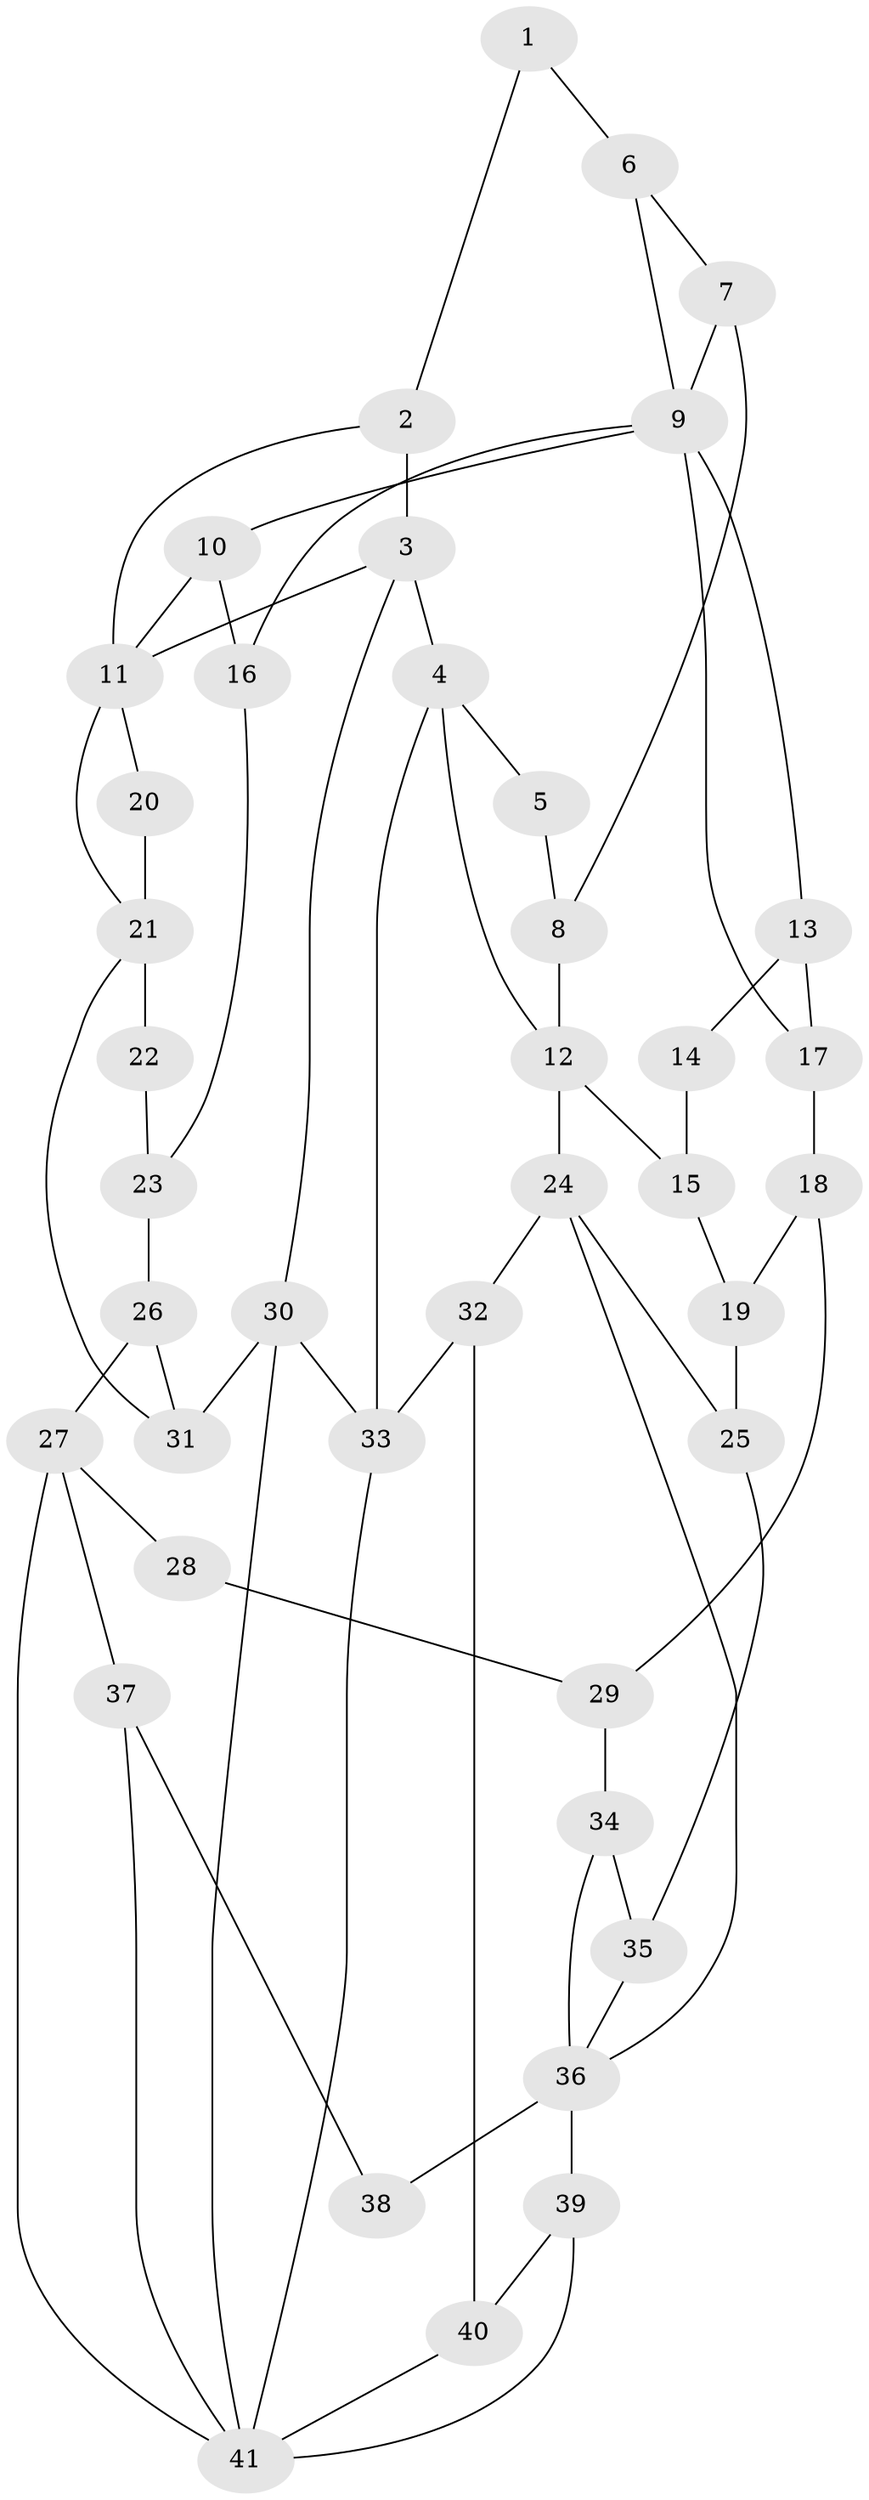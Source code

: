 // original degree distribution, {3: 0.029411764705882353, 5: 0.47058823529411764, 6: 0.23529411764705882, 4: 0.2647058823529412}
// Generated by graph-tools (version 1.1) at 2025/54/03/04/25 22:54:15]
// undirected, 41 vertices, 67 edges
graph export_dot {
  node [color=gray90,style=filled];
  1;
  2;
  3;
  4;
  5;
  6;
  7;
  8;
  9;
  10;
  11;
  12;
  13;
  14;
  15;
  16;
  17;
  18;
  19;
  20;
  21;
  22;
  23;
  24;
  25;
  26;
  27;
  28;
  29;
  30;
  31;
  32;
  33;
  34;
  35;
  36;
  37;
  38;
  39;
  40;
  41;
  1 -- 2 [weight=1.0];
  1 -- 6 [weight=1.0];
  2 -- 3 [weight=1.0];
  2 -- 11 [weight=1.0];
  3 -- 4 [weight=1.0];
  3 -- 11 [weight=1.0];
  3 -- 30 [weight=1.0];
  4 -- 5 [weight=1.0];
  4 -- 12 [weight=1.0];
  4 -- 33 [weight=1.0];
  5 -- 8 [weight=1.0];
  6 -- 7 [weight=1.0];
  6 -- 9 [weight=1.0];
  7 -- 8 [weight=1.0];
  7 -- 9 [weight=1.0];
  8 -- 12 [weight=1.0];
  9 -- 10 [weight=1.0];
  9 -- 13 [weight=1.0];
  9 -- 16 [weight=1.0];
  9 -- 17 [weight=1.0];
  10 -- 11 [weight=2.0];
  10 -- 16 [weight=1.0];
  11 -- 20 [weight=1.0];
  11 -- 21 [weight=1.0];
  12 -- 15 [weight=2.0];
  12 -- 24 [weight=2.0];
  13 -- 14 [weight=1.0];
  13 -- 17 [weight=1.0];
  14 -- 15 [weight=2.0];
  15 -- 19 [weight=1.0];
  16 -- 23 [weight=1.0];
  17 -- 18 [weight=1.0];
  18 -- 19 [weight=1.0];
  18 -- 29 [weight=1.0];
  19 -- 25 [weight=1.0];
  20 -- 21 [weight=2.0];
  21 -- 22 [weight=2.0];
  21 -- 31 [weight=1.0];
  22 -- 23 [weight=1.0];
  23 -- 26 [weight=1.0];
  24 -- 25 [weight=1.0];
  24 -- 32 [weight=1.0];
  24 -- 36 [weight=1.0];
  25 -- 35 [weight=1.0];
  26 -- 27 [weight=1.0];
  26 -- 31 [weight=1.0];
  27 -- 28 [weight=2.0];
  27 -- 37 [weight=2.0];
  27 -- 41 [weight=1.0];
  28 -- 29 [weight=1.0];
  29 -- 34 [weight=1.0];
  30 -- 31 [weight=1.0];
  30 -- 33 [weight=1.0];
  30 -- 41 [weight=1.0];
  32 -- 33 [weight=1.0];
  32 -- 40 [weight=1.0];
  33 -- 41 [weight=1.0];
  34 -- 35 [weight=1.0];
  34 -- 36 [weight=1.0];
  35 -- 36 [weight=1.0];
  36 -- 38 [weight=2.0];
  36 -- 39 [weight=1.0];
  37 -- 38 [weight=1.0];
  37 -- 41 [weight=1.0];
  39 -- 40 [weight=1.0];
  39 -- 41 [weight=1.0];
  40 -- 41 [weight=1.0];
}
